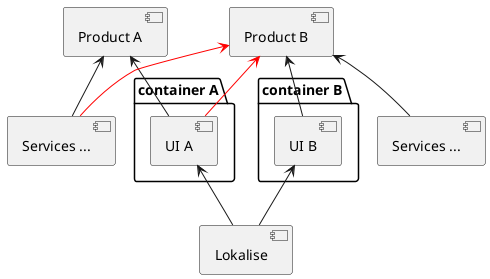 @startuml
component "Lokalise" as loc
package "container A" {
    component "UI A" as uiA
}
package "container B" {
    component "UI B" as uiB
}
component "Services ..." as svcA
component "Services ..." as svcB
component "Product A" as prodA
component "Product B" as prodB

uiA -u-> prodA
loc -u-> uiA
loc -u-> uiB
svcA -u-> prodA
uiB -u-> prodB
svcB -u-> prodB

svcA -[#red]u-> prodB
uiA -[#red]u-> prodB


@enduml